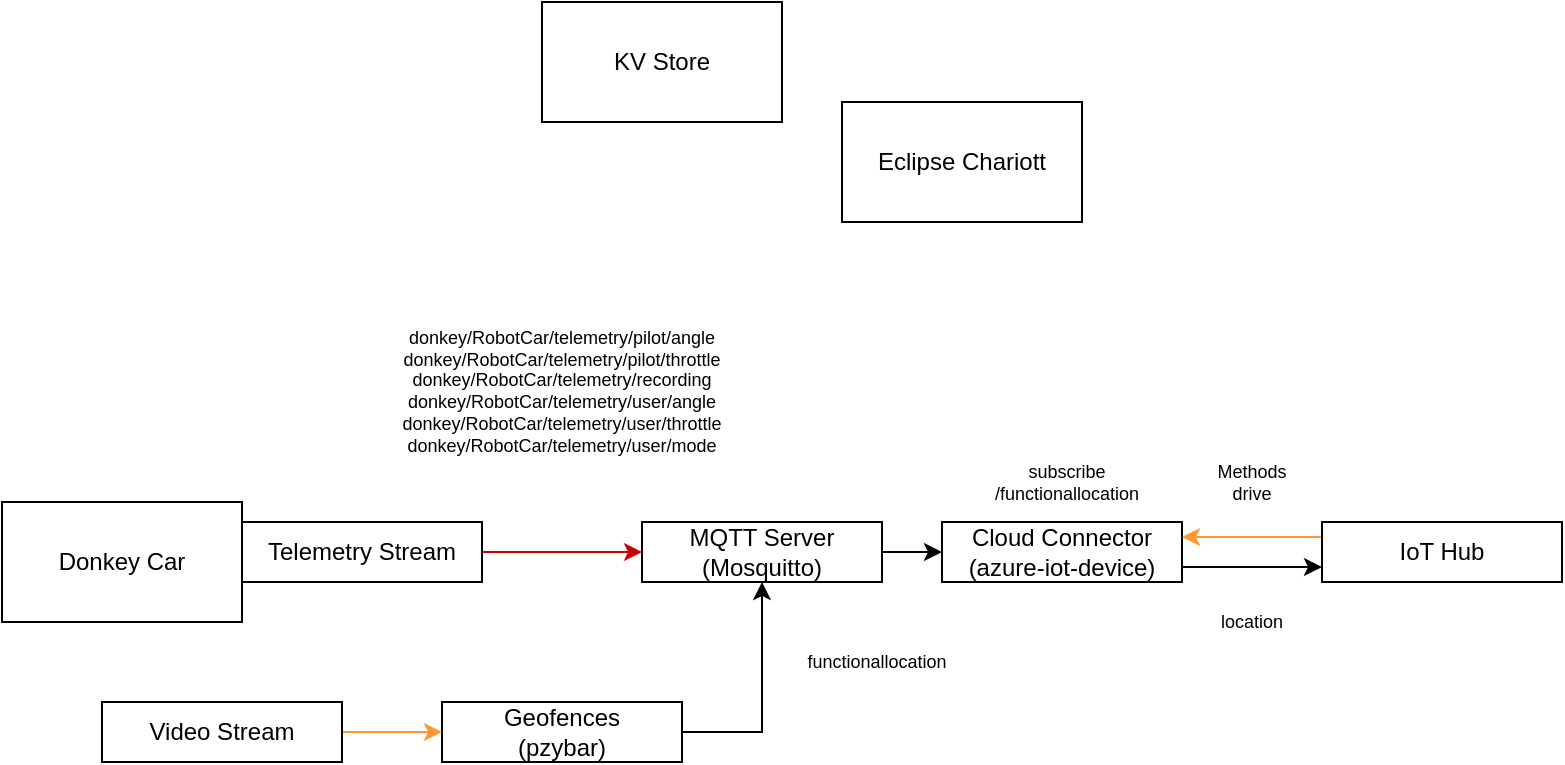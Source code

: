 <mxfile version="20.4.0" type="device"><diagram id="zvF6qK5-XhGmLQlWOf2G" name="Page-1"><mxGraphModel dx="1298" dy="776" grid="1" gridSize="10" guides="1" tooltips="1" connect="1" arrows="1" fold="1" page="1" pageScale="1" pageWidth="850" pageHeight="1100" math="0" shadow="0"><root><mxCell id="0"/><mxCell id="1" parent="0"/><mxCell id="Q4tRcPQ9nnLjCXrJ5Iwl-1" value="Donkey Car" style="rounded=0;whiteSpace=wrap;html=1;" vertex="1" parent="1"><mxGeometry x="20" y="310" width="120" height="60" as="geometry"/></mxCell><mxCell id="Q4tRcPQ9nnLjCXrJ5Iwl-7" style="edgeStyle=orthogonalEdgeStyle;rounded=0;orthogonalLoop=1;jettySize=auto;html=1;exitX=1;exitY=0.5;exitDx=0;exitDy=0;entryX=0;entryY=0.5;entryDx=0;entryDy=0;strokeColor=#CC0000;" edge="1" parent="1" source="Q4tRcPQ9nnLjCXrJ5Iwl-2" target="Q4tRcPQ9nnLjCXrJ5Iwl-6"><mxGeometry relative="1" as="geometry"/></mxCell><mxCell id="Q4tRcPQ9nnLjCXrJ5Iwl-2" value="Telemetry Stream" style="rounded=0;whiteSpace=wrap;html=1;" vertex="1" parent="1"><mxGeometry x="140" y="320" width="120" height="30" as="geometry"/></mxCell><mxCell id="Q4tRcPQ9nnLjCXrJ5Iwl-13" style="edgeStyle=orthogonalEdgeStyle;rounded=0;orthogonalLoop=1;jettySize=auto;html=1;exitX=1;exitY=0.5;exitDx=0;exitDy=0;entryX=0.5;entryY=1;entryDx=0;entryDy=0;fontSize=9;" edge="1" parent="1" source="Q4tRcPQ9nnLjCXrJ5Iwl-3" target="Q4tRcPQ9nnLjCXrJ5Iwl-6"><mxGeometry relative="1" as="geometry"/></mxCell><mxCell id="Q4tRcPQ9nnLjCXrJ5Iwl-3" value="Geofences&lt;br&gt;(pzybar)" style="rounded=0;whiteSpace=wrap;html=1;" vertex="1" parent="1"><mxGeometry x="240" y="410" width="120" height="30" as="geometry"/></mxCell><mxCell id="Q4tRcPQ9nnLjCXrJ5Iwl-24" style="edgeStyle=orthogonalEdgeStyle;rounded=0;orthogonalLoop=1;jettySize=auto;html=1;exitX=1;exitY=0.5;exitDx=0;exitDy=0;entryX=0;entryY=0.5;entryDx=0;entryDy=0;strokeColor=#FF9933;fontSize=9;" edge="1" parent="1" source="Q4tRcPQ9nnLjCXrJ5Iwl-4" target="Q4tRcPQ9nnLjCXrJ5Iwl-3"><mxGeometry relative="1" as="geometry"/></mxCell><mxCell id="Q4tRcPQ9nnLjCXrJ5Iwl-4" value="Video Stream" style="rounded=0;whiteSpace=wrap;html=1;" vertex="1" parent="1"><mxGeometry x="70" y="410" width="120" height="30" as="geometry"/></mxCell><mxCell id="Q4tRcPQ9nnLjCXrJ5Iwl-15" style="edgeStyle=orthogonalEdgeStyle;rounded=0;orthogonalLoop=1;jettySize=auto;html=1;exitX=1;exitY=0.5;exitDx=0;exitDy=0;entryX=0;entryY=0.5;entryDx=0;entryDy=0;fontSize=9;" edge="1" parent="1" source="Q4tRcPQ9nnLjCXrJ5Iwl-6" target="Q4tRcPQ9nnLjCXrJ5Iwl-14"><mxGeometry relative="1" as="geometry"/></mxCell><mxCell id="Q4tRcPQ9nnLjCXrJ5Iwl-6" value="MQTT Server&lt;br&gt;(Mosquitto)" style="rounded=0;whiteSpace=wrap;html=1;" vertex="1" parent="1"><mxGeometry x="340" y="320" width="120" height="30" as="geometry"/></mxCell><mxCell id="Q4tRcPQ9nnLjCXrJ5Iwl-11" value="&lt;div&gt;donkey/RobotCar/telemetry/pilot/angle&lt;/div&gt;&lt;div&gt;donkey/RobotCar/telemetry/pilot/throttle&lt;/div&gt;&lt;div&gt;donkey/RobotCar/telemetry/recording&lt;/div&gt;&lt;div&gt;donkey/RobotCar/telemetry/user/angle&lt;/div&gt;&lt;div&gt;donkey/RobotCar/telemetry/user/throttle&lt;/div&gt;&lt;div&gt;donkey/RobotCar/telemetry/user/mode&lt;/div&gt;&lt;div&gt;&lt;br&gt;&lt;/div&gt;" style="text;html=1;strokeColor=none;fillColor=none;align=center;verticalAlign=middle;whiteSpace=wrap;rounded=0;fontSize=9;" vertex="1" parent="1"><mxGeometry x="210" y="220" width="180" height="80" as="geometry"/></mxCell><mxCell id="Q4tRcPQ9nnLjCXrJ5Iwl-12" value="&lt;div&gt;functionallocation&lt;/div&gt;" style="text;html=1;strokeColor=none;fillColor=none;align=center;verticalAlign=middle;whiteSpace=wrap;rounded=0;fontSize=9;" vertex="1" parent="1"><mxGeometry x="410" y="380" width="95" height="20" as="geometry"/></mxCell><mxCell id="Q4tRcPQ9nnLjCXrJ5Iwl-20" style="edgeStyle=orthogonalEdgeStyle;rounded=0;orthogonalLoop=1;jettySize=auto;html=1;fontSize=9;entryX=0;entryY=0.75;entryDx=0;entryDy=0;exitX=1;exitY=0.75;exitDx=0;exitDy=0;" edge="1" parent="1" source="Q4tRcPQ9nnLjCXrJ5Iwl-14" target="Q4tRcPQ9nnLjCXrJ5Iwl-16"><mxGeometry relative="1" as="geometry"/></mxCell><mxCell id="Q4tRcPQ9nnLjCXrJ5Iwl-14" value="Cloud Connector&lt;br&gt;(azure-iot-device)" style="rounded=0;whiteSpace=wrap;html=1;" vertex="1" parent="1"><mxGeometry x="490" y="320" width="120" height="30" as="geometry"/></mxCell><mxCell id="Q4tRcPQ9nnLjCXrJ5Iwl-19" style="edgeStyle=orthogonalEdgeStyle;rounded=0;orthogonalLoop=1;jettySize=auto;html=1;exitX=0;exitY=0.25;exitDx=0;exitDy=0;fontSize=9;entryX=1;entryY=0.25;entryDx=0;entryDy=0;strokeColor=#FF9933;" edge="1" parent="1" source="Q4tRcPQ9nnLjCXrJ5Iwl-16" target="Q4tRcPQ9nnLjCXrJ5Iwl-14"><mxGeometry relative="1" as="geometry"/></mxCell><mxCell id="Q4tRcPQ9nnLjCXrJ5Iwl-16" value="IoT Hub" style="rounded=0;whiteSpace=wrap;html=1;" vertex="1" parent="1"><mxGeometry x="680" y="320" width="120" height="30" as="geometry"/></mxCell><mxCell id="Q4tRcPQ9nnLjCXrJ5Iwl-17" value="&lt;div&gt;subscribe&lt;/div&gt;&lt;div&gt;/functionallocation&lt;/div&gt;" style="text;html=1;strokeColor=none;fillColor=none;align=center;verticalAlign=middle;whiteSpace=wrap;rounded=0;fontSize=9;" vertex="1" parent="1"><mxGeometry x="505" y="290" width="95" height="20" as="geometry"/></mxCell><mxCell id="Q4tRcPQ9nnLjCXrJ5Iwl-21" value="&lt;div&gt;Methods&lt;/div&gt;&lt;div&gt;drive&lt;/div&gt;" style="text;html=1;strokeColor=none;fillColor=none;align=center;verticalAlign=middle;whiteSpace=wrap;rounded=0;fontSize=9;" vertex="1" parent="1"><mxGeometry x="610" y="290" width="70" height="20" as="geometry"/></mxCell><mxCell id="Q4tRcPQ9nnLjCXrJ5Iwl-22" value="&lt;div&gt;&lt;span style=&quot;background-color: initial;&quot;&gt;location&lt;/span&gt;&lt;br&gt;&lt;/div&gt;" style="text;html=1;strokeColor=none;fillColor=none;align=center;verticalAlign=middle;whiteSpace=wrap;rounded=0;fontSize=9;" vertex="1" parent="1"><mxGeometry x="610" y="360" width="70" height="20" as="geometry"/></mxCell><mxCell id="Q4tRcPQ9nnLjCXrJ5Iwl-25" value="Eclipse Chariott" style="rounded=0;whiteSpace=wrap;html=1;" vertex="1" parent="1"><mxGeometry x="440" y="110" width="120" height="60" as="geometry"/></mxCell><mxCell id="Q4tRcPQ9nnLjCXrJ5Iwl-26" value="KV Store" style="rounded=0;whiteSpace=wrap;html=1;" vertex="1" parent="1"><mxGeometry x="290" y="60" width="120" height="60" as="geometry"/></mxCell></root></mxGraphModel></diagram></mxfile>